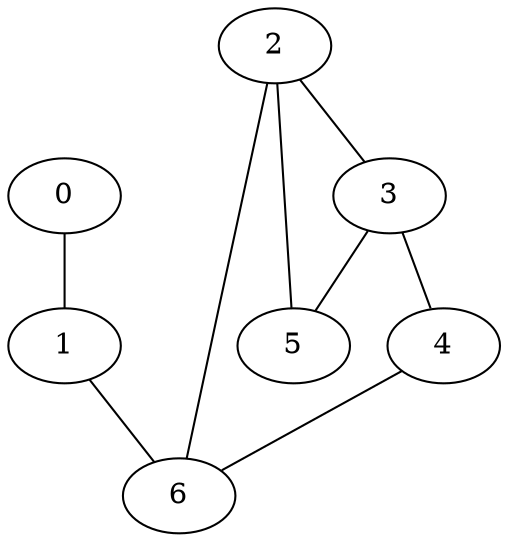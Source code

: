 graph "sampletest150-mod4_image22.bmp" {
	0	 [type=endpoint,
		x=245,
		y=452];
	1	 [type=corner,
		x=265,
		y=226];
	0 -- 1	 [angle0="-1.48",
		frequency=1,
		type0=line];
	6	 [type=intersection,
		x=266,
		y=183];
	1 -- 6	 [angle0="-1.55",
		frequency=1,
		type0=line];
	2	 [type=intersection,
		x=247,
		y=180];
	3	 [type=intersection,
		x=263,
		y=51];
	2 -- 3	 [angle0="-1.45",
		frequency=1,
		type0=line];
	5	 [type=corner,
		x=135,
		y=44];
	2 -- 5	 [angle0=".88",
		frequency=1,
		type0=line];
	2 -- 6	 [angle0=".16",
		frequency=1,
		type0=line];
	4	 [type=corner,
		x=381,
		y=69];
	3 -- 4	 [angle0=".15",
		frequency=1,
		type0=line];
	3 -- 5	 [angle0=".05",
		frequency=1,
		type0=line];
	4 -- 6	 [angle0="-.78",
		frequency=1,
		type0=line];
}
